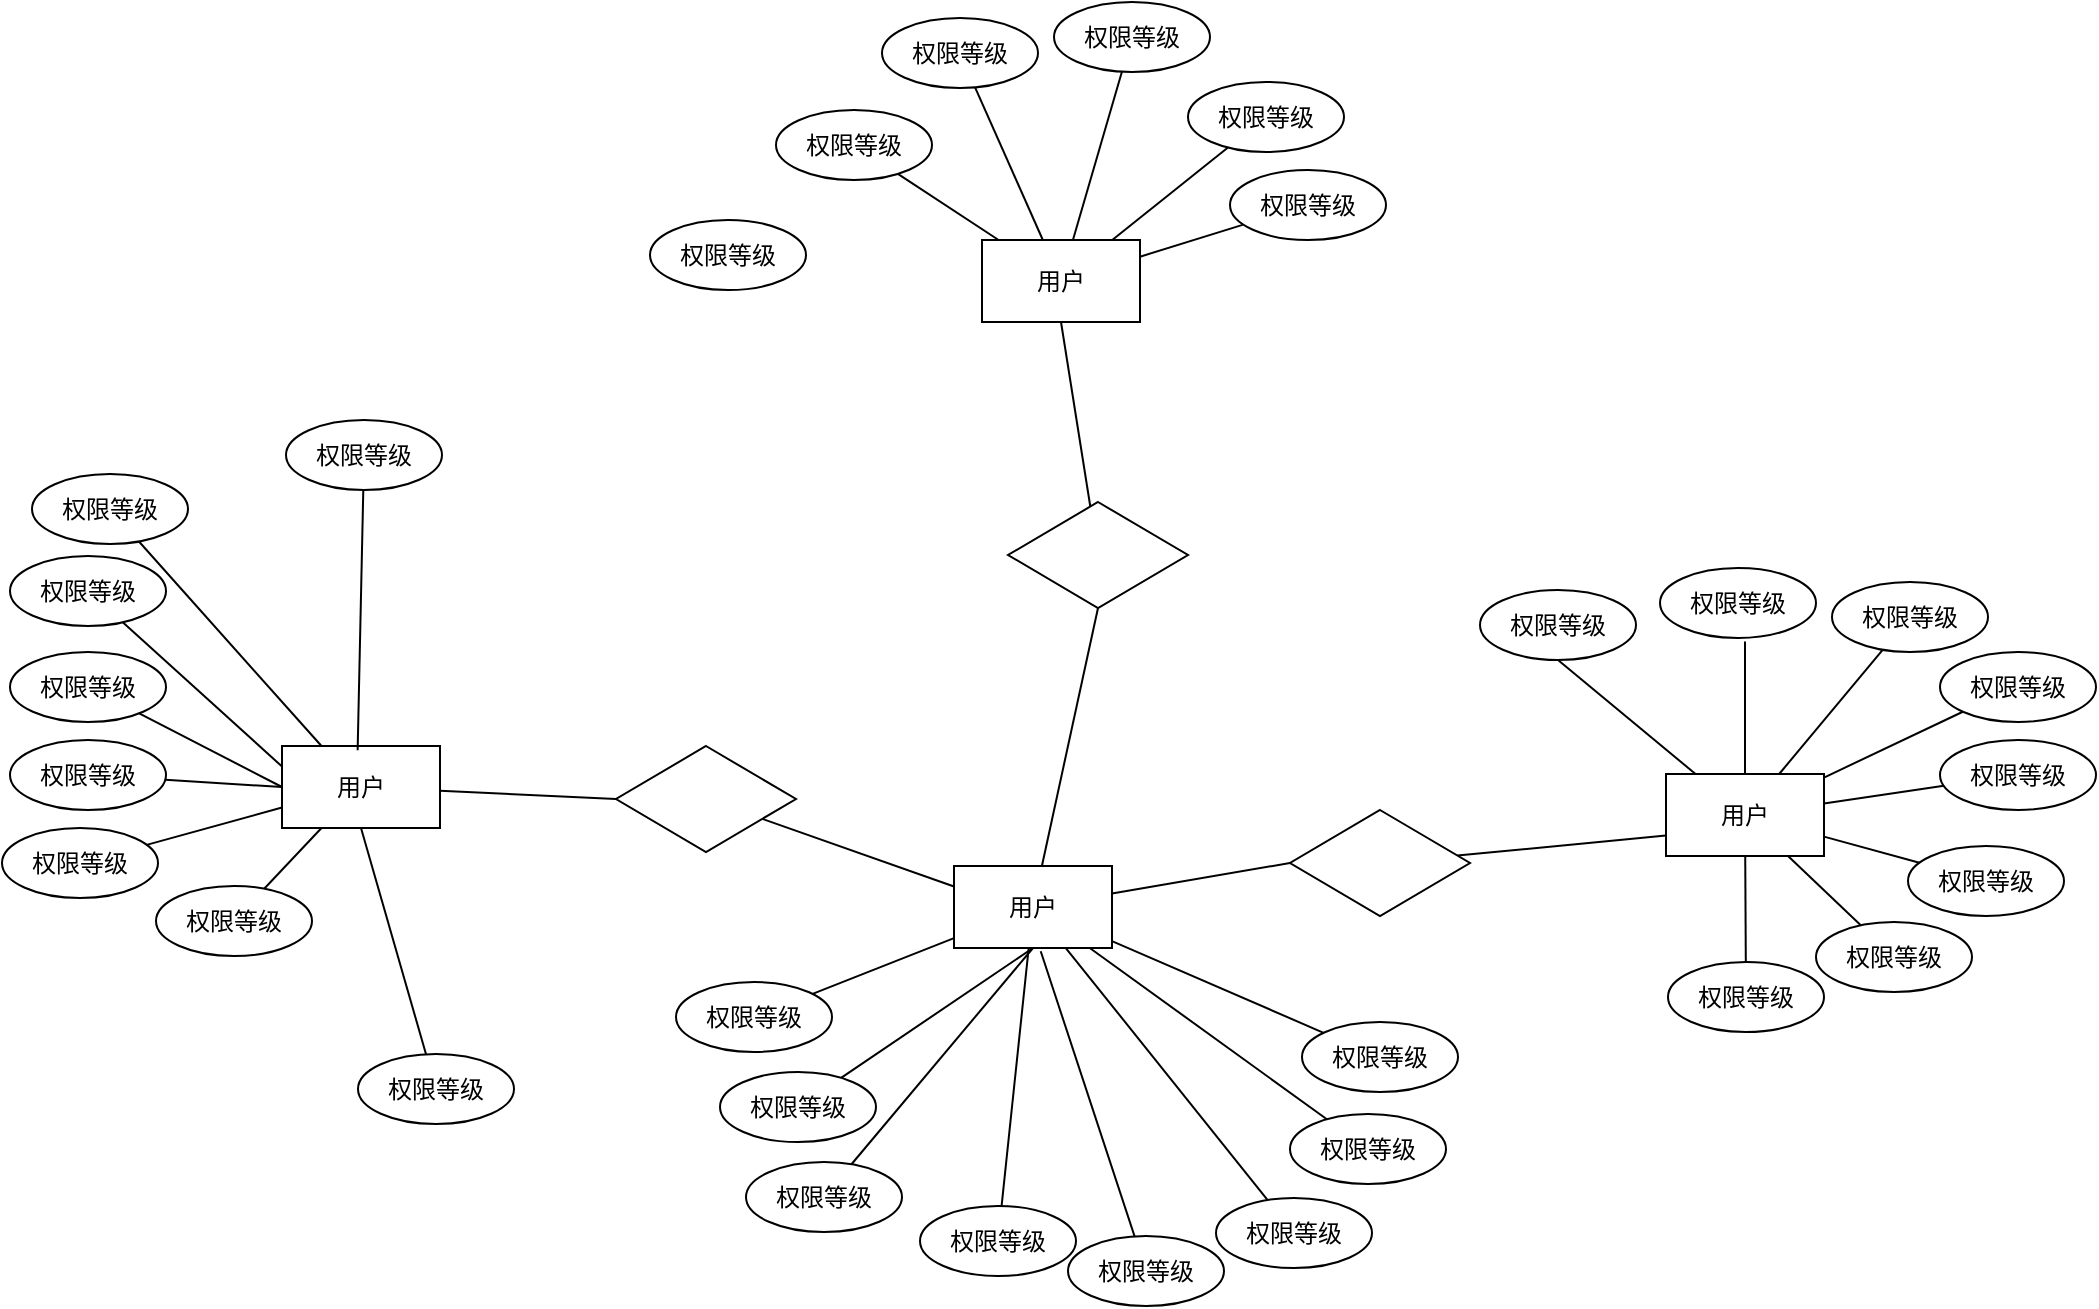 <mxfile version="24.4.4" type="github">
  <diagram name="第 1 页" id="bdDRS0cwaaoAbasVtGUw">
    <mxGraphModel dx="1622" dy="1034" grid="0" gridSize="10" guides="0" tooltips="1" connect="1" arrows="1" fold="1" page="0" pageScale="1" pageWidth="827" pageHeight="1169" background="none" math="0" shadow="0">
      <root>
        <mxCell id="0" />
        <mxCell id="1" parent="0" />
        <mxCell id="HO1AtHg8zfSBXz6wiqJo-88" style="edgeStyle=none;rounded=0;orthogonalLoop=1;jettySize=auto;html=1;entryX=0;entryY=0.5;entryDx=0;entryDy=0;strokeColor=default;align=center;verticalAlign=middle;fontFamily=Helvetica;fontSize=11;fontColor=default;labelBackgroundColor=default;endArrow=none;endFill=0;" edge="1" parent="1" source="HO1AtHg8zfSBXz6wiqJo-1" target="HO1AtHg8zfSBXz6wiqJo-11">
          <mxGeometry relative="1" as="geometry" />
        </mxCell>
        <mxCell id="HO1AtHg8zfSBXz6wiqJo-1" value="用户" style="rounded=0;whiteSpace=wrap;html=1;" vertex="1" parent="1">
          <mxGeometry x="53" y="169" width="79" height="41" as="geometry" />
        </mxCell>
        <mxCell id="HO1AtHg8zfSBXz6wiqJo-86" style="edgeStyle=none;rounded=0;orthogonalLoop=1;jettySize=auto;html=1;entryX=0.25;entryY=1;entryDx=0;entryDy=0;strokeColor=default;align=center;verticalAlign=middle;fontFamily=Helvetica;fontSize=11;fontColor=default;labelBackgroundColor=default;endArrow=none;endFill=0;" edge="1" parent="1" source="HO1AtHg8zfSBXz6wiqJo-2" target="HO1AtHg8zfSBXz6wiqJo-1">
          <mxGeometry relative="1" as="geometry" />
        </mxCell>
        <mxCell id="HO1AtHg8zfSBXz6wiqJo-2" value="权限等级" style="ellipse;whiteSpace=wrap;html=1;" vertex="1" parent="1">
          <mxGeometry x="-10" y="239" width="78" height="35" as="geometry" />
        </mxCell>
        <mxCell id="HO1AtHg8zfSBXz6wiqJo-85" style="edgeStyle=none;rounded=0;orthogonalLoop=1;jettySize=auto;html=1;entryX=0;entryY=0.75;entryDx=0;entryDy=0;strokeColor=default;align=center;verticalAlign=middle;fontFamily=Helvetica;fontSize=11;fontColor=default;labelBackgroundColor=default;endArrow=none;endFill=0;" edge="1" parent="1" source="HO1AtHg8zfSBXz6wiqJo-3" target="HO1AtHg8zfSBXz6wiqJo-1">
          <mxGeometry relative="1" as="geometry" />
        </mxCell>
        <mxCell id="HO1AtHg8zfSBXz6wiqJo-3" value="权限等级" style="ellipse;whiteSpace=wrap;html=1;" vertex="1" parent="1">
          <mxGeometry x="-87" y="210" width="78" height="35" as="geometry" />
        </mxCell>
        <mxCell id="HO1AtHg8zfSBXz6wiqJo-84" style="edgeStyle=none;rounded=0;orthogonalLoop=1;jettySize=auto;html=1;entryX=0;entryY=0.5;entryDx=0;entryDy=0;strokeColor=default;align=center;verticalAlign=middle;fontFamily=Helvetica;fontSize=11;fontColor=default;labelBackgroundColor=default;endArrow=none;endFill=0;" edge="1" parent="1" source="HO1AtHg8zfSBXz6wiqJo-4" target="HO1AtHg8zfSBXz6wiqJo-1">
          <mxGeometry relative="1" as="geometry" />
        </mxCell>
        <mxCell id="HO1AtHg8zfSBXz6wiqJo-4" value="权限等级" style="ellipse;whiteSpace=wrap;html=1;" vertex="1" parent="1">
          <mxGeometry x="-83" y="166" width="78" height="35" as="geometry" />
        </mxCell>
        <mxCell id="HO1AtHg8zfSBXz6wiqJo-83" style="edgeStyle=none;rounded=0;orthogonalLoop=1;jettySize=auto;html=1;entryX=0;entryY=0.5;entryDx=0;entryDy=0;strokeColor=default;align=center;verticalAlign=middle;fontFamily=Helvetica;fontSize=11;fontColor=default;labelBackgroundColor=default;endArrow=none;endFill=0;" edge="1" parent="1" source="HO1AtHg8zfSBXz6wiqJo-5" target="HO1AtHg8zfSBXz6wiqJo-1">
          <mxGeometry relative="1" as="geometry" />
        </mxCell>
        <mxCell id="HO1AtHg8zfSBXz6wiqJo-5" value="权限等级" style="ellipse;whiteSpace=wrap;html=1;" vertex="1" parent="1">
          <mxGeometry x="-83" y="122" width="78" height="35" as="geometry" />
        </mxCell>
        <mxCell id="HO1AtHg8zfSBXz6wiqJo-72" style="rounded=0;orthogonalLoop=1;jettySize=auto;html=1;entryX=0.25;entryY=0;entryDx=0;entryDy=0;endArrow=none;endFill=0;" edge="1" parent="1" source="HO1AtHg8zfSBXz6wiqJo-6" target="HO1AtHg8zfSBXz6wiqJo-1">
          <mxGeometry relative="1" as="geometry" />
        </mxCell>
        <mxCell id="HO1AtHg8zfSBXz6wiqJo-6" value="权限等级" style="ellipse;whiteSpace=wrap;html=1;" vertex="1" parent="1">
          <mxGeometry x="-72" y="33" width="78" height="35" as="geometry" />
        </mxCell>
        <mxCell id="HO1AtHg8zfSBXz6wiqJo-82" style="edgeStyle=none;rounded=0;orthogonalLoop=1;jettySize=auto;html=1;entryX=0;entryY=0.25;entryDx=0;entryDy=0;strokeColor=default;align=center;verticalAlign=middle;fontFamily=Helvetica;fontSize=11;fontColor=default;labelBackgroundColor=default;endArrow=none;endFill=0;" edge="1" parent="1" source="HO1AtHg8zfSBXz6wiqJo-7" target="HO1AtHg8zfSBXz6wiqJo-1">
          <mxGeometry relative="1" as="geometry" />
        </mxCell>
        <mxCell id="HO1AtHg8zfSBXz6wiqJo-7" value="权限等级" style="ellipse;whiteSpace=wrap;html=1;" vertex="1" parent="1">
          <mxGeometry x="-83" y="74" width="78" height="35" as="geometry" />
        </mxCell>
        <mxCell id="HO1AtHg8zfSBXz6wiqJo-53" style="edgeStyle=orthogonalEdgeStyle;rounded=0;orthogonalLoop=1;jettySize=auto;html=1;entryX=0.5;entryY=0;entryDx=0;entryDy=0;strokeColor=none;" edge="1" parent="1" source="HO1AtHg8zfSBXz6wiqJo-8" target="HO1AtHg8zfSBXz6wiqJo-1">
          <mxGeometry relative="1" as="geometry" />
        </mxCell>
        <mxCell id="HO1AtHg8zfSBXz6wiqJo-54" style="edgeStyle=orthogonalEdgeStyle;rounded=0;orthogonalLoop=1;jettySize=auto;html=1;entryX=0.5;entryY=0;entryDx=0;entryDy=0;strokeColor=none;" edge="1" parent="1" source="HO1AtHg8zfSBXz6wiqJo-8" target="HO1AtHg8zfSBXz6wiqJo-1">
          <mxGeometry relative="1" as="geometry" />
        </mxCell>
        <mxCell id="HO1AtHg8zfSBXz6wiqJo-75" style="rounded=0;orthogonalLoop=1;jettySize=auto;html=1;endArrow=none;endFill=0;" edge="1" parent="1" source="HO1AtHg8zfSBXz6wiqJo-8">
          <mxGeometry relative="1" as="geometry">
            <mxPoint x="90.82" y="171.128" as="targetPoint" />
          </mxGeometry>
        </mxCell>
        <mxCell id="HO1AtHg8zfSBXz6wiqJo-8" value="权限等级" style="ellipse;whiteSpace=wrap;html=1;" vertex="1" parent="1">
          <mxGeometry x="55" y="6" width="78" height="35" as="geometry" />
        </mxCell>
        <mxCell id="HO1AtHg8zfSBXz6wiqJo-87" style="edgeStyle=none;rounded=0;orthogonalLoop=1;jettySize=auto;html=1;entryX=0.5;entryY=1;entryDx=0;entryDy=0;strokeColor=default;align=center;verticalAlign=middle;fontFamily=Helvetica;fontSize=11;fontColor=default;labelBackgroundColor=default;endArrow=none;endFill=0;" edge="1" parent="1" source="HO1AtHg8zfSBXz6wiqJo-9" target="HO1AtHg8zfSBXz6wiqJo-1">
          <mxGeometry relative="1" as="geometry" />
        </mxCell>
        <mxCell id="HO1AtHg8zfSBXz6wiqJo-9" value="权限等级" style="ellipse;whiteSpace=wrap;html=1;" vertex="1" parent="1">
          <mxGeometry x="91" y="323" width="78" height="35" as="geometry" />
        </mxCell>
        <mxCell id="HO1AtHg8zfSBXz6wiqJo-90" style="edgeStyle=none;rounded=0;orthogonalLoop=1;jettySize=auto;html=1;entryX=0;entryY=0.25;entryDx=0;entryDy=0;strokeColor=default;align=center;verticalAlign=middle;fontFamily=Helvetica;fontSize=11;fontColor=default;labelBackgroundColor=default;endArrow=none;endFill=0;" edge="1" parent="1" source="HO1AtHg8zfSBXz6wiqJo-11" target="HO1AtHg8zfSBXz6wiqJo-12">
          <mxGeometry relative="1" as="geometry" />
        </mxCell>
        <mxCell id="HO1AtHg8zfSBXz6wiqJo-11" value="" style="rhombus;whiteSpace=wrap;html=1;" vertex="1" parent="1">
          <mxGeometry x="220" y="169" width="90" height="53" as="geometry" />
        </mxCell>
        <mxCell id="HO1AtHg8zfSBXz6wiqJo-89" style="edgeStyle=none;rounded=0;orthogonalLoop=1;jettySize=auto;html=1;entryX=0.5;entryY=1;entryDx=0;entryDy=0;strokeColor=default;align=center;verticalAlign=middle;fontFamily=Helvetica;fontSize=11;fontColor=default;labelBackgroundColor=default;endArrow=none;endFill=0;" edge="1" parent="1" source="HO1AtHg8zfSBXz6wiqJo-12" target="HO1AtHg8zfSBXz6wiqJo-13">
          <mxGeometry relative="1" as="geometry" />
        </mxCell>
        <mxCell id="HO1AtHg8zfSBXz6wiqJo-91" style="edgeStyle=none;rounded=0;orthogonalLoop=1;jettySize=auto;html=1;entryX=0;entryY=0.5;entryDx=0;entryDy=0;strokeColor=default;align=center;verticalAlign=middle;fontFamily=Helvetica;fontSize=11;fontColor=default;labelBackgroundColor=default;endArrow=none;endFill=0;" edge="1" parent="1" source="HO1AtHg8zfSBXz6wiqJo-12" target="HO1AtHg8zfSBXz6wiqJo-15">
          <mxGeometry relative="1" as="geometry" />
        </mxCell>
        <mxCell id="HO1AtHg8zfSBXz6wiqJo-101" style="edgeStyle=none;rounded=0;orthogonalLoop=1;jettySize=auto;html=1;strokeColor=default;align=center;verticalAlign=middle;fontFamily=Helvetica;fontSize=11;fontColor=default;labelBackgroundColor=default;endArrow=none;endFill=0;" edge="1" parent="1" source="HO1AtHg8zfSBXz6wiqJo-12" target="HO1AtHg8zfSBXz6wiqJo-32">
          <mxGeometry relative="1" as="geometry" />
        </mxCell>
        <mxCell id="HO1AtHg8zfSBXz6wiqJo-12" value="用户" style="rounded=0;whiteSpace=wrap;html=1;" vertex="1" parent="1">
          <mxGeometry x="389" y="229" width="79" height="41" as="geometry" />
        </mxCell>
        <mxCell id="HO1AtHg8zfSBXz6wiqJo-81" style="edgeStyle=none;rounded=0;orthogonalLoop=1;jettySize=auto;html=1;entryX=0.5;entryY=1;entryDx=0;entryDy=0;strokeColor=default;align=center;verticalAlign=middle;fontFamily=Helvetica;fontSize=11;fontColor=default;labelBackgroundColor=default;endArrow=none;endFill=0;" edge="1" parent="1" source="HO1AtHg8zfSBXz6wiqJo-13" target="HO1AtHg8zfSBXz6wiqJo-14">
          <mxGeometry relative="1" as="geometry" />
        </mxCell>
        <mxCell id="HO1AtHg8zfSBXz6wiqJo-13" value="" style="rhombus;whiteSpace=wrap;html=1;" vertex="1" parent="1">
          <mxGeometry x="416" y="47" width="90" height="53" as="geometry" />
        </mxCell>
        <mxCell id="HO1AtHg8zfSBXz6wiqJo-14" value="用户" style="rounded=0;whiteSpace=wrap;html=1;" vertex="1" parent="1">
          <mxGeometry x="403" y="-84" width="79" height="41" as="geometry" />
        </mxCell>
        <mxCell id="HO1AtHg8zfSBXz6wiqJo-92" style="edgeStyle=none;rounded=0;orthogonalLoop=1;jettySize=auto;html=1;entryX=0;entryY=0.75;entryDx=0;entryDy=0;strokeColor=default;align=center;verticalAlign=middle;fontFamily=Helvetica;fontSize=11;fontColor=default;labelBackgroundColor=default;endArrow=none;endFill=0;" edge="1" parent="1" source="HO1AtHg8zfSBXz6wiqJo-15" target="HO1AtHg8zfSBXz6wiqJo-16">
          <mxGeometry relative="1" as="geometry" />
        </mxCell>
        <mxCell id="HO1AtHg8zfSBXz6wiqJo-15" value="" style="rhombus;whiteSpace=wrap;html=1;" vertex="1" parent="1">
          <mxGeometry x="557" y="201" width="90" height="53" as="geometry" />
        </mxCell>
        <mxCell id="HO1AtHg8zfSBXz6wiqJo-93" style="edgeStyle=none;rounded=0;orthogonalLoop=1;jettySize=auto;html=1;entryX=0.5;entryY=1;entryDx=0;entryDy=0;strokeColor=default;align=center;verticalAlign=middle;fontFamily=Helvetica;fontSize=11;fontColor=default;labelBackgroundColor=default;endArrow=none;endFill=0;" edge="1" parent="1" source="HO1AtHg8zfSBXz6wiqJo-16" target="HO1AtHg8zfSBXz6wiqJo-27">
          <mxGeometry relative="1" as="geometry" />
        </mxCell>
        <mxCell id="HO1AtHg8zfSBXz6wiqJo-94" style="edgeStyle=none;rounded=0;orthogonalLoop=1;jettySize=auto;html=1;strokeColor=default;align=center;verticalAlign=middle;fontFamily=Helvetica;fontSize=11;fontColor=default;labelBackgroundColor=default;endArrow=none;endFill=0;" edge="1" parent="1" source="HO1AtHg8zfSBXz6wiqJo-16">
          <mxGeometry relative="1" as="geometry">
            <mxPoint x="784.5" y="116.769" as="targetPoint" />
          </mxGeometry>
        </mxCell>
        <mxCell id="HO1AtHg8zfSBXz6wiqJo-95" style="edgeStyle=none;rounded=0;orthogonalLoop=1;jettySize=auto;html=1;strokeColor=default;align=center;verticalAlign=middle;fontFamily=Helvetica;fontSize=11;fontColor=default;labelBackgroundColor=default;endArrow=none;endFill=0;" edge="1" parent="1" source="HO1AtHg8zfSBXz6wiqJo-16" target="HO1AtHg8zfSBXz6wiqJo-24">
          <mxGeometry relative="1" as="geometry" />
        </mxCell>
        <mxCell id="HO1AtHg8zfSBXz6wiqJo-96" style="edgeStyle=none;rounded=0;orthogonalLoop=1;jettySize=auto;html=1;entryX=0;entryY=1;entryDx=0;entryDy=0;strokeColor=default;align=center;verticalAlign=middle;fontFamily=Helvetica;fontSize=11;fontColor=default;labelBackgroundColor=default;endArrow=none;endFill=0;" edge="1" parent="1" source="HO1AtHg8zfSBXz6wiqJo-16" target="HO1AtHg8zfSBXz6wiqJo-25">
          <mxGeometry relative="1" as="geometry" />
        </mxCell>
        <mxCell id="HO1AtHg8zfSBXz6wiqJo-97" style="edgeStyle=none;rounded=0;orthogonalLoop=1;jettySize=auto;html=1;strokeColor=default;align=center;verticalAlign=middle;fontFamily=Helvetica;fontSize=11;fontColor=default;labelBackgroundColor=default;endArrow=none;endFill=0;" edge="1" parent="1" source="HO1AtHg8zfSBXz6wiqJo-16" target="HO1AtHg8zfSBXz6wiqJo-28">
          <mxGeometry relative="1" as="geometry" />
        </mxCell>
        <mxCell id="HO1AtHg8zfSBXz6wiqJo-98" style="edgeStyle=none;rounded=0;orthogonalLoop=1;jettySize=auto;html=1;strokeColor=default;align=center;verticalAlign=middle;fontFamily=Helvetica;fontSize=11;fontColor=default;labelBackgroundColor=default;endArrow=none;endFill=0;" edge="1" parent="1" source="HO1AtHg8zfSBXz6wiqJo-16" target="HO1AtHg8zfSBXz6wiqJo-29">
          <mxGeometry relative="1" as="geometry" />
        </mxCell>
        <mxCell id="HO1AtHg8zfSBXz6wiqJo-99" style="edgeStyle=none;rounded=0;orthogonalLoop=1;jettySize=auto;html=1;strokeColor=default;align=center;verticalAlign=middle;fontFamily=Helvetica;fontSize=11;fontColor=default;labelBackgroundColor=default;endArrow=none;endFill=0;" edge="1" parent="1" source="HO1AtHg8zfSBXz6wiqJo-16" target="HO1AtHg8zfSBXz6wiqJo-30">
          <mxGeometry relative="1" as="geometry" />
        </mxCell>
        <mxCell id="HO1AtHg8zfSBXz6wiqJo-100" style="edgeStyle=none;rounded=0;orthogonalLoop=1;jettySize=auto;html=1;strokeColor=default;align=center;verticalAlign=middle;fontFamily=Helvetica;fontSize=11;fontColor=default;labelBackgroundColor=default;endArrow=none;endFill=0;" edge="1" parent="1" source="HO1AtHg8zfSBXz6wiqJo-16" target="HO1AtHg8zfSBXz6wiqJo-31">
          <mxGeometry relative="1" as="geometry" />
        </mxCell>
        <mxCell id="HO1AtHg8zfSBXz6wiqJo-16" value="用户" style="rounded=0;whiteSpace=wrap;html=1;" vertex="1" parent="1">
          <mxGeometry x="745" y="183" width="79" height="41" as="geometry" />
        </mxCell>
        <mxCell id="HO1AtHg8zfSBXz6wiqJo-114" style="edgeStyle=none;rounded=0;orthogonalLoop=1;jettySize=auto;html=1;strokeColor=default;align=center;verticalAlign=middle;fontFamily=Helvetica;fontSize=11;fontColor=default;labelBackgroundColor=default;endArrow=none;endFill=0;" edge="1" parent="1" source="HO1AtHg8zfSBXz6wiqJo-18" target="HO1AtHg8zfSBXz6wiqJo-14">
          <mxGeometry relative="1" as="geometry" />
        </mxCell>
        <mxCell id="HO1AtHg8zfSBXz6wiqJo-18" value="权限等级" style="ellipse;whiteSpace=wrap;html=1;" vertex="1" parent="1">
          <mxGeometry x="300" y="-149" width="78" height="35" as="geometry" />
        </mxCell>
        <mxCell id="HO1AtHg8zfSBXz6wiqJo-113" style="edgeStyle=none;rounded=0;orthogonalLoop=1;jettySize=auto;html=1;strokeColor=default;align=center;verticalAlign=middle;fontFamily=Helvetica;fontSize=11;fontColor=default;labelBackgroundColor=default;endArrow=none;endFill=0;" edge="1" parent="1" source="HO1AtHg8zfSBXz6wiqJo-19" target="HO1AtHg8zfSBXz6wiqJo-14">
          <mxGeometry relative="1" as="geometry" />
        </mxCell>
        <mxCell id="HO1AtHg8zfSBXz6wiqJo-19" value="权限等级" style="ellipse;whiteSpace=wrap;html=1;" vertex="1" parent="1">
          <mxGeometry x="353" y="-195" width="78" height="35" as="geometry" />
        </mxCell>
        <mxCell id="HO1AtHg8zfSBXz6wiqJo-112" style="edgeStyle=none;rounded=0;orthogonalLoop=1;jettySize=auto;html=1;strokeColor=default;align=center;verticalAlign=middle;fontFamily=Helvetica;fontSize=11;fontColor=default;labelBackgroundColor=default;endArrow=none;endFill=0;" edge="1" parent="1" source="HO1AtHg8zfSBXz6wiqJo-20" target="HO1AtHg8zfSBXz6wiqJo-14">
          <mxGeometry relative="1" as="geometry" />
        </mxCell>
        <mxCell id="HO1AtHg8zfSBXz6wiqJo-20" value="权限等级" style="ellipse;whiteSpace=wrap;html=1;" vertex="1" parent="1">
          <mxGeometry x="439" y="-203" width="78" height="35" as="geometry" />
        </mxCell>
        <mxCell id="HO1AtHg8zfSBXz6wiqJo-111" style="edgeStyle=none;rounded=0;orthogonalLoop=1;jettySize=auto;html=1;strokeColor=default;align=center;verticalAlign=middle;fontFamily=Helvetica;fontSize=11;fontColor=default;labelBackgroundColor=default;endArrow=none;endFill=0;" edge="1" parent="1" source="HO1AtHg8zfSBXz6wiqJo-21" target="HO1AtHg8zfSBXz6wiqJo-14">
          <mxGeometry relative="1" as="geometry" />
        </mxCell>
        <mxCell id="HO1AtHg8zfSBXz6wiqJo-21" value="权限等级" style="ellipse;whiteSpace=wrap;html=1;" vertex="1" parent="1">
          <mxGeometry x="506" y="-163" width="78" height="35" as="geometry" />
        </mxCell>
        <mxCell id="HO1AtHg8zfSBXz6wiqJo-110" style="edgeStyle=none;rounded=0;orthogonalLoop=1;jettySize=auto;html=1;strokeColor=default;align=center;verticalAlign=middle;fontFamily=Helvetica;fontSize=11;fontColor=default;labelBackgroundColor=default;endArrow=none;endFill=0;" edge="1" parent="1" source="HO1AtHg8zfSBXz6wiqJo-22" target="HO1AtHg8zfSBXz6wiqJo-14">
          <mxGeometry relative="1" as="geometry" />
        </mxCell>
        <mxCell id="HO1AtHg8zfSBXz6wiqJo-22" value="权限等级" style="ellipse;whiteSpace=wrap;html=1;" vertex="1" parent="1">
          <mxGeometry x="527" y="-119" width="78" height="35" as="geometry" />
        </mxCell>
        <mxCell id="HO1AtHg8zfSBXz6wiqJo-23" value="权限等级" style="ellipse;whiteSpace=wrap;html=1;" vertex="1" parent="1">
          <mxGeometry x="237" y="-94" width="78" height="35" as="geometry" />
        </mxCell>
        <mxCell id="HO1AtHg8zfSBXz6wiqJo-24" value="权限等级" style="ellipse;whiteSpace=wrap;html=1;" vertex="1" parent="1">
          <mxGeometry x="828" y="87" width="78" height="35" as="geometry" />
        </mxCell>
        <mxCell id="HO1AtHg8zfSBXz6wiqJo-25" value="权限等级" style="ellipse;whiteSpace=wrap;html=1;" vertex="1" parent="1">
          <mxGeometry x="882" y="122" width="78" height="35" as="geometry" />
        </mxCell>
        <mxCell id="HO1AtHg8zfSBXz6wiqJo-26" value="权限等级" style="ellipse;whiteSpace=wrap;html=1;" vertex="1" parent="1">
          <mxGeometry x="742" y="80" width="78" height="35" as="geometry" />
        </mxCell>
        <mxCell id="HO1AtHg8zfSBXz6wiqJo-27" value="权限等级" style="ellipse;whiteSpace=wrap;html=1;" vertex="1" parent="1">
          <mxGeometry x="652" y="91" width="78" height="35" as="geometry" />
        </mxCell>
        <mxCell id="HO1AtHg8zfSBXz6wiqJo-28" value="权限等级" style="ellipse;whiteSpace=wrap;html=1;" vertex="1" parent="1">
          <mxGeometry x="882" y="166" width="78" height="35" as="geometry" />
        </mxCell>
        <mxCell id="HO1AtHg8zfSBXz6wiqJo-29" value="权限等级" style="ellipse;whiteSpace=wrap;html=1;" vertex="1" parent="1">
          <mxGeometry x="866" y="219" width="78" height="35" as="geometry" />
        </mxCell>
        <mxCell id="HO1AtHg8zfSBXz6wiqJo-30" value="权限等级" style="ellipse;whiteSpace=wrap;html=1;" vertex="1" parent="1">
          <mxGeometry x="820" y="257" width="78" height="35" as="geometry" />
        </mxCell>
        <mxCell id="HO1AtHg8zfSBXz6wiqJo-31" value="权限等级" style="ellipse;whiteSpace=wrap;html=1;" vertex="1" parent="1">
          <mxGeometry x="746" y="277" width="78" height="35" as="geometry" />
        </mxCell>
        <mxCell id="HO1AtHg8zfSBXz6wiqJo-32" value="权限等级" style="ellipse;whiteSpace=wrap;html=1;" vertex="1" parent="1">
          <mxGeometry x="250" y="287" width="78" height="35" as="geometry" />
        </mxCell>
        <mxCell id="HO1AtHg8zfSBXz6wiqJo-102" style="edgeStyle=none;rounded=0;orthogonalLoop=1;jettySize=auto;html=1;entryX=0.5;entryY=1;entryDx=0;entryDy=0;strokeColor=default;align=center;verticalAlign=middle;fontFamily=Helvetica;fontSize=11;fontColor=default;labelBackgroundColor=default;endArrow=none;endFill=0;" edge="1" parent="1" source="HO1AtHg8zfSBXz6wiqJo-33" target="HO1AtHg8zfSBXz6wiqJo-12">
          <mxGeometry relative="1" as="geometry" />
        </mxCell>
        <mxCell id="HO1AtHg8zfSBXz6wiqJo-33" value="权限等级" style="ellipse;whiteSpace=wrap;html=1;" vertex="1" parent="1">
          <mxGeometry x="272" y="332" width="78" height="35" as="geometry" />
        </mxCell>
        <mxCell id="HO1AtHg8zfSBXz6wiqJo-103" style="edgeStyle=none;rounded=0;orthogonalLoop=1;jettySize=auto;html=1;entryX=0.5;entryY=1;entryDx=0;entryDy=0;strokeColor=default;align=center;verticalAlign=middle;fontFamily=Helvetica;fontSize=11;fontColor=default;labelBackgroundColor=default;endArrow=none;endFill=0;" edge="1" parent="1" source="HO1AtHg8zfSBXz6wiqJo-34" target="HO1AtHg8zfSBXz6wiqJo-12">
          <mxGeometry relative="1" as="geometry" />
        </mxCell>
        <mxCell id="HO1AtHg8zfSBXz6wiqJo-34" value="权限等级" style="ellipse;whiteSpace=wrap;html=1;" vertex="1" parent="1">
          <mxGeometry x="285" y="377" width="78" height="35" as="geometry" />
        </mxCell>
        <mxCell id="HO1AtHg8zfSBXz6wiqJo-109" style="edgeStyle=none;rounded=0;orthogonalLoop=1;jettySize=auto;html=1;strokeColor=default;align=center;verticalAlign=middle;fontFamily=Helvetica;fontSize=11;fontColor=default;labelBackgroundColor=default;endArrow=none;endFill=0;" edge="1" parent="1" source="HO1AtHg8zfSBXz6wiqJo-35" target="HO1AtHg8zfSBXz6wiqJo-12">
          <mxGeometry relative="1" as="geometry" />
        </mxCell>
        <mxCell id="HO1AtHg8zfSBXz6wiqJo-35" value="权限等级" style="ellipse;whiteSpace=wrap;html=1;" vertex="1" parent="1">
          <mxGeometry x="563" y="307" width="78" height="35" as="geometry" />
        </mxCell>
        <mxCell id="HO1AtHg8zfSBXz6wiqJo-104" style="edgeStyle=none;rounded=0;orthogonalLoop=1;jettySize=auto;html=1;strokeColor=default;align=center;verticalAlign=middle;fontFamily=Helvetica;fontSize=11;fontColor=default;labelBackgroundColor=default;endArrow=none;endFill=0;" edge="1" parent="1" source="HO1AtHg8zfSBXz6wiqJo-36" target="HO1AtHg8zfSBXz6wiqJo-12">
          <mxGeometry relative="1" as="geometry" />
        </mxCell>
        <mxCell id="HO1AtHg8zfSBXz6wiqJo-36" value="权限等级" style="ellipse;whiteSpace=wrap;html=1;" vertex="1" parent="1">
          <mxGeometry x="372" y="399" width="78" height="35" as="geometry" />
        </mxCell>
        <mxCell id="HO1AtHg8zfSBXz6wiqJo-107" style="edgeStyle=none;rounded=0;orthogonalLoop=1;jettySize=auto;html=1;strokeColor=default;align=center;verticalAlign=middle;fontFamily=Helvetica;fontSize=11;fontColor=default;labelBackgroundColor=default;endArrow=none;endFill=0;" edge="1" parent="1" source="HO1AtHg8zfSBXz6wiqJo-37">
          <mxGeometry relative="1" as="geometry">
            <mxPoint x="432.359" y="271.641" as="targetPoint" />
          </mxGeometry>
        </mxCell>
        <mxCell id="HO1AtHg8zfSBXz6wiqJo-37" value="权限等级" style="ellipse;whiteSpace=wrap;html=1;" vertex="1" parent="1">
          <mxGeometry x="446" y="414" width="78" height="35" as="geometry" />
        </mxCell>
        <mxCell id="HO1AtHg8zfSBXz6wiqJo-106" style="edgeStyle=none;rounded=0;orthogonalLoop=1;jettySize=auto;html=1;strokeColor=default;align=center;verticalAlign=middle;fontFamily=Helvetica;fontSize=11;fontColor=default;labelBackgroundColor=default;endArrow=none;endFill=0;" edge="1" parent="1" source="HO1AtHg8zfSBXz6wiqJo-38" target="HO1AtHg8zfSBXz6wiqJo-12">
          <mxGeometry relative="1" as="geometry" />
        </mxCell>
        <mxCell id="HO1AtHg8zfSBXz6wiqJo-38" value="权限等级" style="ellipse;whiteSpace=wrap;html=1;" vertex="1" parent="1">
          <mxGeometry x="520" y="395" width="78" height="35" as="geometry" />
        </mxCell>
        <mxCell id="HO1AtHg8zfSBXz6wiqJo-108" style="edgeStyle=none;rounded=0;orthogonalLoop=1;jettySize=auto;html=1;strokeColor=default;align=center;verticalAlign=middle;fontFamily=Helvetica;fontSize=11;fontColor=default;labelBackgroundColor=default;endArrow=none;endFill=0;" edge="1" parent="1" source="HO1AtHg8zfSBXz6wiqJo-39" target="HO1AtHg8zfSBXz6wiqJo-12">
          <mxGeometry relative="1" as="geometry" />
        </mxCell>
        <mxCell id="HO1AtHg8zfSBXz6wiqJo-39" value="权限等级" style="ellipse;whiteSpace=wrap;html=1;" vertex="1" parent="1">
          <mxGeometry x="557" y="353" width="78" height="35" as="geometry" />
        </mxCell>
      </root>
    </mxGraphModel>
  </diagram>
</mxfile>

